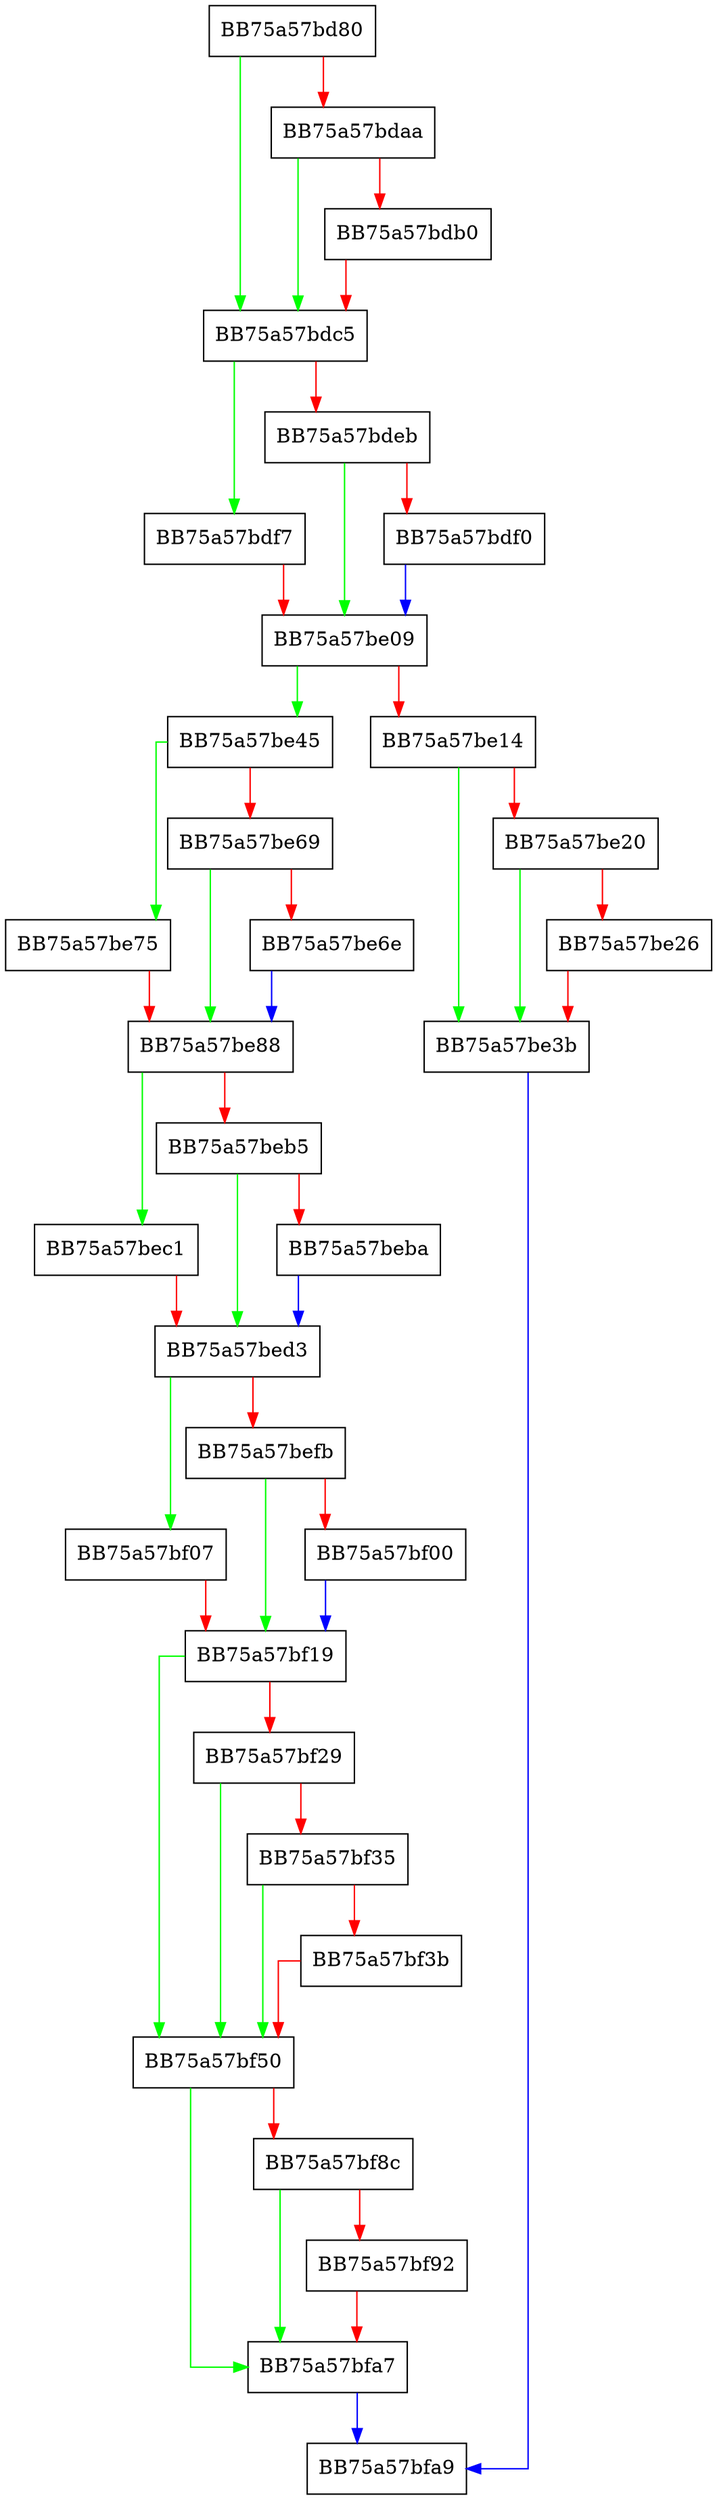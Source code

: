 digraph FinalizeInitializeImpl {
  node [shape="box"];
  graph [splines=ortho];
  BB75a57bd80 -> BB75a57bdc5 [color="green"];
  BB75a57bd80 -> BB75a57bdaa [color="red"];
  BB75a57bdaa -> BB75a57bdc5 [color="green"];
  BB75a57bdaa -> BB75a57bdb0 [color="red"];
  BB75a57bdb0 -> BB75a57bdc5 [color="red"];
  BB75a57bdc5 -> BB75a57bdf7 [color="green"];
  BB75a57bdc5 -> BB75a57bdeb [color="red"];
  BB75a57bdeb -> BB75a57be09 [color="green"];
  BB75a57bdeb -> BB75a57bdf0 [color="red"];
  BB75a57bdf0 -> BB75a57be09 [color="blue"];
  BB75a57bdf7 -> BB75a57be09 [color="red"];
  BB75a57be09 -> BB75a57be45 [color="green"];
  BB75a57be09 -> BB75a57be14 [color="red"];
  BB75a57be14 -> BB75a57be3b [color="green"];
  BB75a57be14 -> BB75a57be20 [color="red"];
  BB75a57be20 -> BB75a57be3b [color="green"];
  BB75a57be20 -> BB75a57be26 [color="red"];
  BB75a57be26 -> BB75a57be3b [color="red"];
  BB75a57be3b -> BB75a57bfa9 [color="blue"];
  BB75a57be45 -> BB75a57be75 [color="green"];
  BB75a57be45 -> BB75a57be69 [color="red"];
  BB75a57be69 -> BB75a57be88 [color="green"];
  BB75a57be69 -> BB75a57be6e [color="red"];
  BB75a57be6e -> BB75a57be88 [color="blue"];
  BB75a57be75 -> BB75a57be88 [color="red"];
  BB75a57be88 -> BB75a57bec1 [color="green"];
  BB75a57be88 -> BB75a57beb5 [color="red"];
  BB75a57beb5 -> BB75a57bed3 [color="green"];
  BB75a57beb5 -> BB75a57beba [color="red"];
  BB75a57beba -> BB75a57bed3 [color="blue"];
  BB75a57bec1 -> BB75a57bed3 [color="red"];
  BB75a57bed3 -> BB75a57bf07 [color="green"];
  BB75a57bed3 -> BB75a57befb [color="red"];
  BB75a57befb -> BB75a57bf19 [color="green"];
  BB75a57befb -> BB75a57bf00 [color="red"];
  BB75a57bf00 -> BB75a57bf19 [color="blue"];
  BB75a57bf07 -> BB75a57bf19 [color="red"];
  BB75a57bf19 -> BB75a57bf50 [color="green"];
  BB75a57bf19 -> BB75a57bf29 [color="red"];
  BB75a57bf29 -> BB75a57bf50 [color="green"];
  BB75a57bf29 -> BB75a57bf35 [color="red"];
  BB75a57bf35 -> BB75a57bf50 [color="green"];
  BB75a57bf35 -> BB75a57bf3b [color="red"];
  BB75a57bf3b -> BB75a57bf50 [color="red"];
  BB75a57bf50 -> BB75a57bfa7 [color="green"];
  BB75a57bf50 -> BB75a57bf8c [color="red"];
  BB75a57bf8c -> BB75a57bfa7 [color="green"];
  BB75a57bf8c -> BB75a57bf92 [color="red"];
  BB75a57bf92 -> BB75a57bfa7 [color="red"];
  BB75a57bfa7 -> BB75a57bfa9 [color="blue"];
}